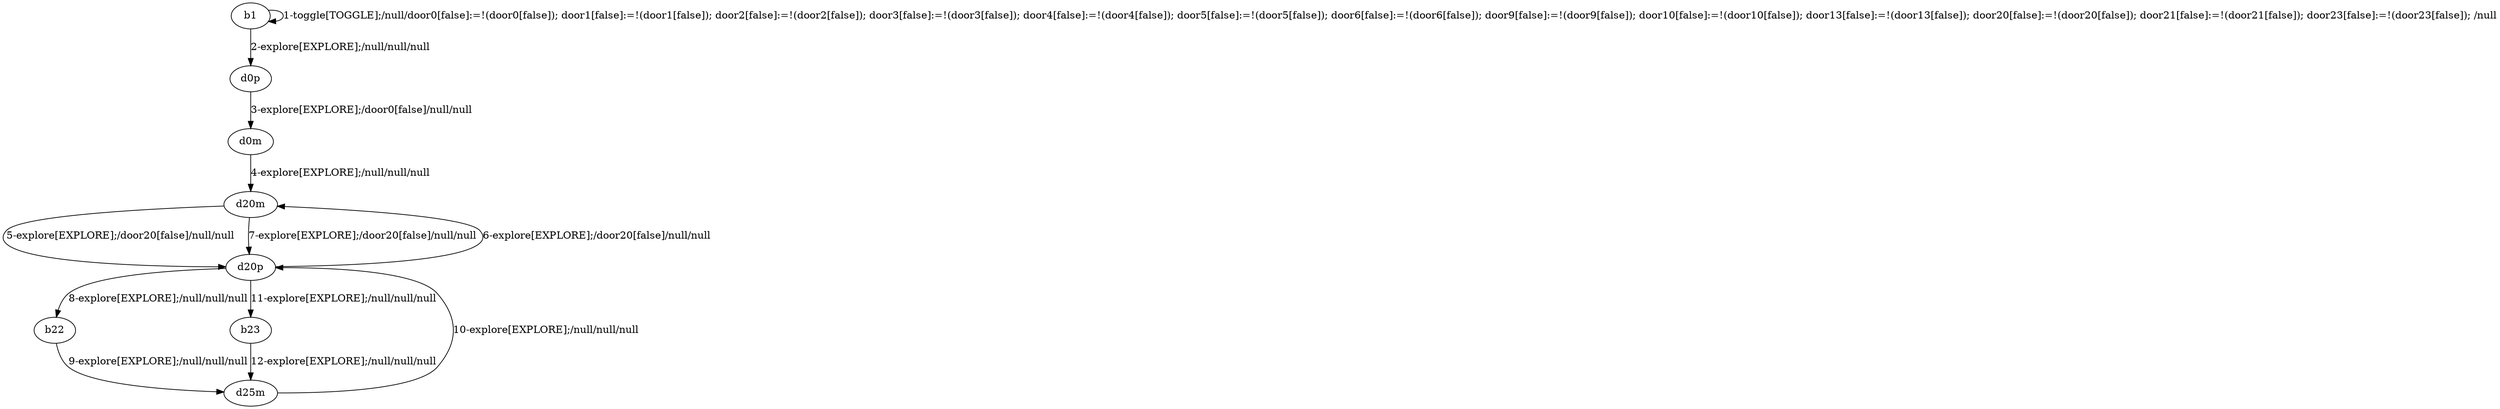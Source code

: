 # Total number of goals covered by this test: 2
# d25m --> d20p
# d20p --> d20m

digraph g {
"b1" -> "b1" [label = "1-toggle[TOGGLE];/null/door0[false]:=!(door0[false]); door1[false]:=!(door1[false]); door2[false]:=!(door2[false]); door3[false]:=!(door3[false]); door4[false]:=!(door4[false]); door5[false]:=!(door5[false]); door6[false]:=!(door6[false]); door9[false]:=!(door9[false]); door10[false]:=!(door10[false]); door13[false]:=!(door13[false]); door20[false]:=!(door20[false]); door21[false]:=!(door21[false]); door23[false]:=!(door23[false]); /null"];
"b1" -> "d0p" [label = "2-explore[EXPLORE];/null/null/null"];
"d0p" -> "d0m" [label = "3-explore[EXPLORE];/door0[false]/null/null"];
"d0m" -> "d20m" [label = "4-explore[EXPLORE];/null/null/null"];
"d20m" -> "d20p" [label = "5-explore[EXPLORE];/door20[false]/null/null"];
"d20p" -> "d20m" [label = "6-explore[EXPLORE];/door20[false]/null/null"];
"d20m" -> "d20p" [label = "7-explore[EXPLORE];/door20[false]/null/null"];
"d20p" -> "b22" [label = "8-explore[EXPLORE];/null/null/null"];
"b22" -> "d25m" [label = "9-explore[EXPLORE];/null/null/null"];
"d25m" -> "d20p" [label = "10-explore[EXPLORE];/null/null/null"];
"d20p" -> "b23" [label = "11-explore[EXPLORE];/null/null/null"];
"b23" -> "d25m" [label = "12-explore[EXPLORE];/null/null/null"];
}